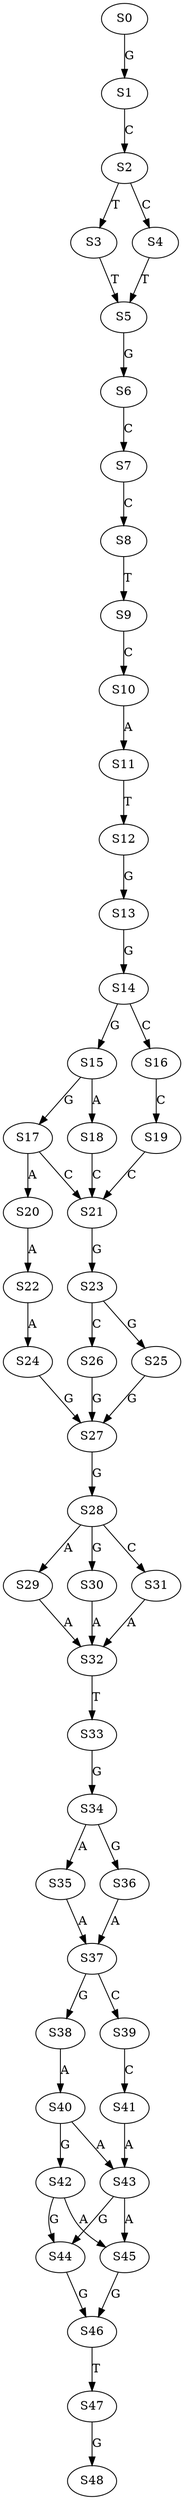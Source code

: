strict digraph  {
	S0 -> S1 [ label = G ];
	S1 -> S2 [ label = C ];
	S2 -> S3 [ label = T ];
	S2 -> S4 [ label = C ];
	S3 -> S5 [ label = T ];
	S4 -> S5 [ label = T ];
	S5 -> S6 [ label = G ];
	S6 -> S7 [ label = C ];
	S7 -> S8 [ label = C ];
	S8 -> S9 [ label = T ];
	S9 -> S10 [ label = C ];
	S10 -> S11 [ label = A ];
	S11 -> S12 [ label = T ];
	S12 -> S13 [ label = G ];
	S13 -> S14 [ label = G ];
	S14 -> S15 [ label = G ];
	S14 -> S16 [ label = C ];
	S15 -> S17 [ label = G ];
	S15 -> S18 [ label = A ];
	S16 -> S19 [ label = C ];
	S17 -> S20 [ label = A ];
	S17 -> S21 [ label = C ];
	S18 -> S21 [ label = C ];
	S19 -> S21 [ label = C ];
	S20 -> S22 [ label = A ];
	S21 -> S23 [ label = G ];
	S22 -> S24 [ label = A ];
	S23 -> S25 [ label = G ];
	S23 -> S26 [ label = C ];
	S24 -> S27 [ label = G ];
	S25 -> S27 [ label = G ];
	S26 -> S27 [ label = G ];
	S27 -> S28 [ label = G ];
	S28 -> S29 [ label = A ];
	S28 -> S30 [ label = G ];
	S28 -> S31 [ label = C ];
	S29 -> S32 [ label = A ];
	S30 -> S32 [ label = A ];
	S31 -> S32 [ label = A ];
	S32 -> S33 [ label = T ];
	S33 -> S34 [ label = G ];
	S34 -> S35 [ label = A ];
	S34 -> S36 [ label = G ];
	S35 -> S37 [ label = A ];
	S36 -> S37 [ label = A ];
	S37 -> S38 [ label = G ];
	S37 -> S39 [ label = C ];
	S38 -> S40 [ label = A ];
	S39 -> S41 [ label = C ];
	S40 -> S42 [ label = G ];
	S40 -> S43 [ label = A ];
	S41 -> S43 [ label = A ];
	S42 -> S44 [ label = G ];
	S42 -> S45 [ label = A ];
	S43 -> S45 [ label = A ];
	S43 -> S44 [ label = G ];
	S44 -> S46 [ label = G ];
	S45 -> S46 [ label = G ];
	S46 -> S47 [ label = T ];
	S47 -> S48 [ label = G ];
}
